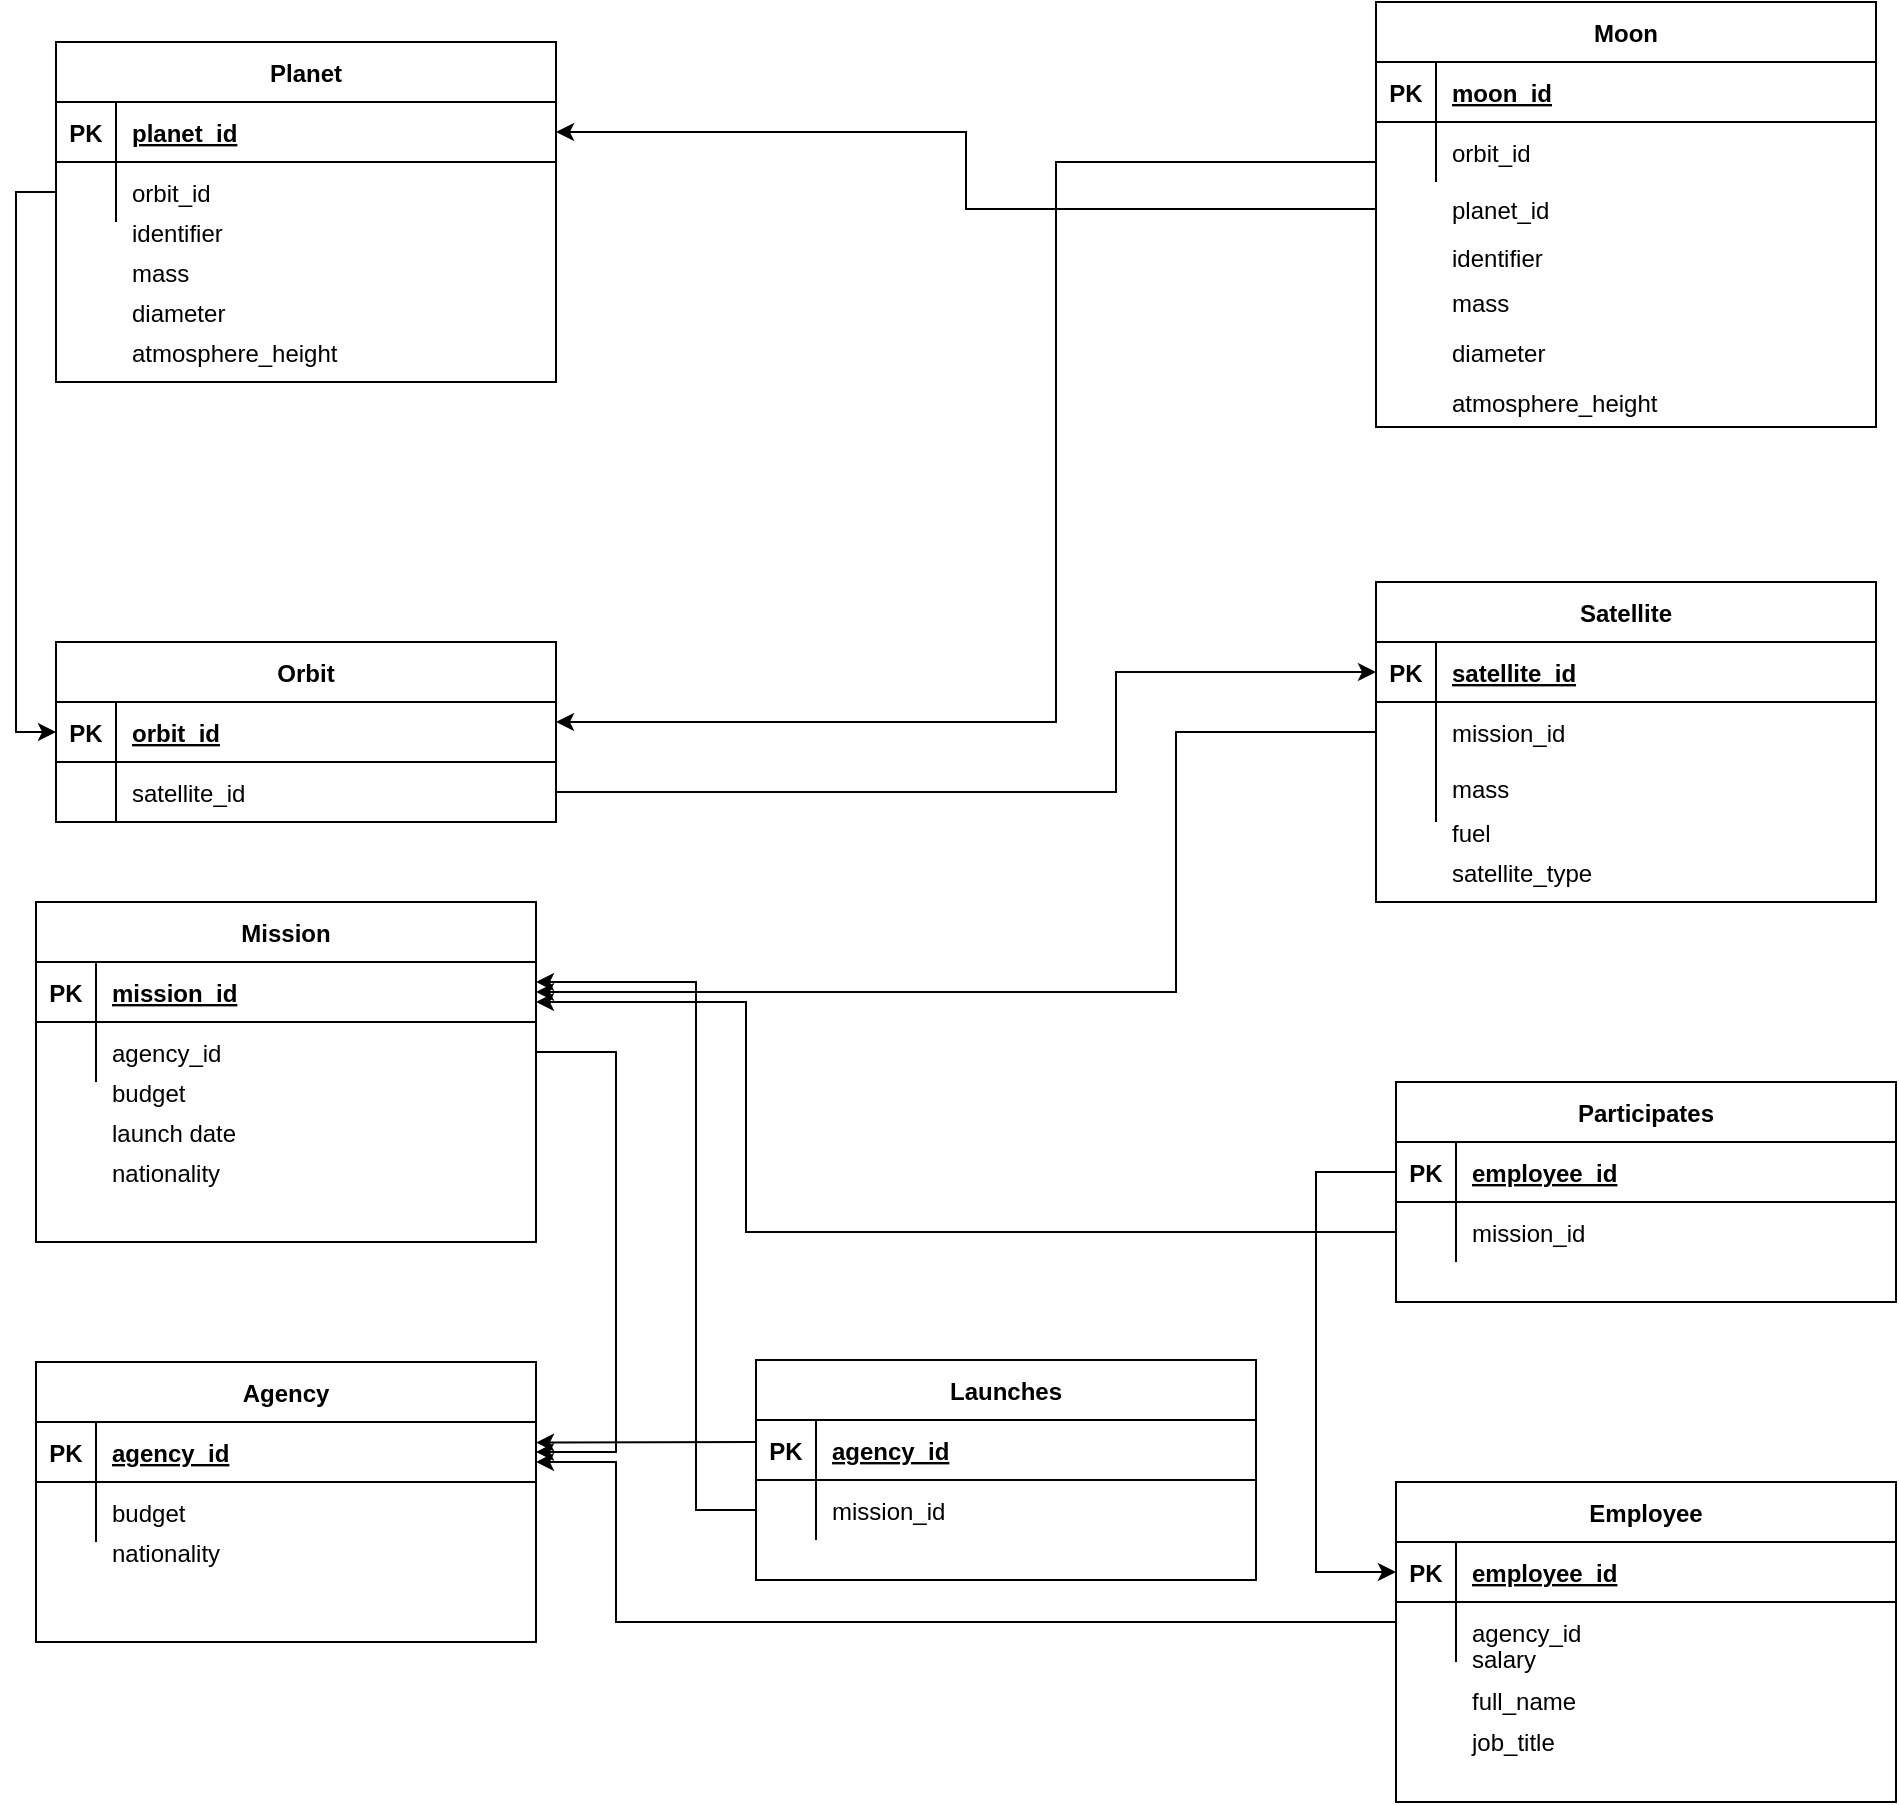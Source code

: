 <mxfile version="22.0.2" type="device">
  <diagram id="R2lEEEUBdFMjLlhIrx00" name="Page-1">
    <mxGraphModel dx="2182" dy="1274" grid="1" gridSize="10" guides="1" tooltips="1" connect="1" arrows="1" fold="1" page="1" pageScale="1" pageWidth="850" pageHeight="1100" math="0" shadow="0" extFonts="Permanent Marker^https://fonts.googleapis.com/css?family=Permanent+Marker">
      <root>
        <mxCell id="0" />
        <mxCell id="1" parent="0" />
        <mxCell id="m0_RMol66rqbVka9p6_b-2" value="Orbit" style="shape=table;startSize=30;container=1;collapsible=1;childLayout=tableLayout;fixedRows=1;rowLines=0;fontStyle=1;align=center;resizeLast=1;" parent="1" vertex="1">
          <mxGeometry x="120" y="370" width="250" height="90" as="geometry" />
        </mxCell>
        <mxCell id="m0_RMol66rqbVka9p6_b-3" value="" style="shape=partialRectangle;collapsible=0;dropTarget=0;pointerEvents=0;fillColor=none;points=[[0,0.5],[1,0.5]];portConstraint=eastwest;top=0;left=0;right=0;bottom=1;" parent="m0_RMol66rqbVka9p6_b-2" vertex="1">
          <mxGeometry y="30" width="250" height="30" as="geometry" />
        </mxCell>
        <mxCell id="m0_RMol66rqbVka9p6_b-4" value="PK" style="shape=partialRectangle;overflow=hidden;connectable=0;fillColor=none;top=0;left=0;bottom=0;right=0;fontStyle=1;" parent="m0_RMol66rqbVka9p6_b-3" vertex="1">
          <mxGeometry width="30" height="30" as="geometry">
            <mxRectangle width="30" height="30" as="alternateBounds" />
          </mxGeometry>
        </mxCell>
        <mxCell id="m0_RMol66rqbVka9p6_b-5" value="orbit_id" style="shape=partialRectangle;overflow=hidden;connectable=0;fillColor=none;top=0;left=0;bottom=0;right=0;align=left;spacingLeft=6;fontStyle=5;" parent="m0_RMol66rqbVka9p6_b-3" vertex="1">
          <mxGeometry x="30" width="220" height="30" as="geometry">
            <mxRectangle width="220" height="30" as="alternateBounds" />
          </mxGeometry>
        </mxCell>
        <mxCell id="m0_RMol66rqbVka9p6_b-6" value="" style="shape=partialRectangle;collapsible=0;dropTarget=0;pointerEvents=0;fillColor=none;points=[[0,0.5],[1,0.5]];portConstraint=eastwest;top=0;left=0;right=0;bottom=0;" parent="m0_RMol66rqbVka9p6_b-2" vertex="1">
          <mxGeometry y="60" width="250" height="30" as="geometry" />
        </mxCell>
        <mxCell id="m0_RMol66rqbVka9p6_b-7" value="" style="shape=partialRectangle;overflow=hidden;connectable=0;fillColor=none;top=0;left=0;bottom=0;right=0;" parent="m0_RMol66rqbVka9p6_b-6" vertex="1">
          <mxGeometry width="30" height="30" as="geometry">
            <mxRectangle width="30" height="30" as="alternateBounds" />
          </mxGeometry>
        </mxCell>
        <mxCell id="m0_RMol66rqbVka9p6_b-8" value="satellite_id" style="shape=partialRectangle;overflow=hidden;connectable=0;fillColor=none;top=0;left=0;bottom=0;right=0;align=left;spacingLeft=6;" parent="m0_RMol66rqbVka9p6_b-6" vertex="1">
          <mxGeometry x="30" width="220" height="30" as="geometry">
            <mxRectangle width="220" height="30" as="alternateBounds" />
          </mxGeometry>
        </mxCell>
        <mxCell id="m0_RMol66rqbVka9p6_b-40" value="" style="group" parent="1" vertex="1" connectable="0">
          <mxGeometry x="790" y="340" width="250" height="180" as="geometry" />
        </mxCell>
        <mxCell id="C-vyLk0tnHw3VtMMgP7b-13" value="Satellite" style="shape=table;startSize=30;container=1;collapsible=1;childLayout=tableLayout;fixedRows=1;rowLines=0;fontStyle=1;align=center;resizeLast=1;" parent="m0_RMol66rqbVka9p6_b-40" vertex="1">
          <mxGeometry x="-10" width="250" height="160" as="geometry">
            <mxRectangle x="450" y="280" width="80" height="30" as="alternateBounds" />
          </mxGeometry>
        </mxCell>
        <mxCell id="C-vyLk0tnHw3VtMMgP7b-14" value="" style="shape=partialRectangle;collapsible=0;dropTarget=0;pointerEvents=0;fillColor=none;points=[[0,0.5],[1,0.5]];portConstraint=eastwest;top=0;left=0;right=0;bottom=1;" parent="C-vyLk0tnHw3VtMMgP7b-13" vertex="1">
          <mxGeometry y="30" width="250" height="30" as="geometry" />
        </mxCell>
        <mxCell id="C-vyLk0tnHw3VtMMgP7b-15" value="PK" style="shape=partialRectangle;overflow=hidden;connectable=0;fillColor=none;top=0;left=0;bottom=0;right=0;fontStyle=1;" parent="C-vyLk0tnHw3VtMMgP7b-14" vertex="1">
          <mxGeometry width="30" height="30" as="geometry">
            <mxRectangle width="30" height="30" as="alternateBounds" />
          </mxGeometry>
        </mxCell>
        <mxCell id="C-vyLk0tnHw3VtMMgP7b-16" value="satellite_id" style="shape=partialRectangle;overflow=hidden;connectable=0;fillColor=none;top=0;left=0;bottom=0;right=0;align=left;spacingLeft=6;fontStyle=5;" parent="C-vyLk0tnHw3VtMMgP7b-14" vertex="1">
          <mxGeometry x="30" width="220" height="30" as="geometry">
            <mxRectangle width="220" height="30" as="alternateBounds" />
          </mxGeometry>
        </mxCell>
        <mxCell id="C-vyLk0tnHw3VtMMgP7b-17" value="" style="shape=partialRectangle;collapsible=0;dropTarget=0;pointerEvents=0;fillColor=none;points=[[0,0.5],[1,0.5]];portConstraint=eastwest;top=0;left=0;right=0;bottom=0;" parent="C-vyLk0tnHw3VtMMgP7b-13" vertex="1">
          <mxGeometry y="60" width="250" height="30" as="geometry" />
        </mxCell>
        <mxCell id="C-vyLk0tnHw3VtMMgP7b-18" value="" style="shape=partialRectangle;overflow=hidden;connectable=0;fillColor=none;top=0;left=0;bottom=0;right=0;" parent="C-vyLk0tnHw3VtMMgP7b-17" vertex="1">
          <mxGeometry width="30" height="30" as="geometry">
            <mxRectangle width="30" height="30" as="alternateBounds" />
          </mxGeometry>
        </mxCell>
        <mxCell id="C-vyLk0tnHw3VtMMgP7b-19" value="mission_id" style="shape=partialRectangle;overflow=hidden;connectable=0;fillColor=none;top=0;left=0;bottom=0;right=0;align=left;spacingLeft=6;" parent="C-vyLk0tnHw3VtMMgP7b-17" vertex="1">
          <mxGeometry x="30" width="220" height="30" as="geometry">
            <mxRectangle width="220" height="30" as="alternateBounds" />
          </mxGeometry>
        </mxCell>
        <mxCell id="C-vyLk0tnHw3VtMMgP7b-20" value="" style="shape=partialRectangle;collapsible=0;dropTarget=0;pointerEvents=0;fillColor=none;points=[[0,0.5],[1,0.5]];portConstraint=eastwest;top=0;left=0;right=0;bottom=0;" parent="C-vyLk0tnHw3VtMMgP7b-13" vertex="1">
          <mxGeometry y="90" width="250" height="30" as="geometry" />
        </mxCell>
        <mxCell id="C-vyLk0tnHw3VtMMgP7b-21" value="" style="shape=partialRectangle;overflow=hidden;connectable=0;fillColor=none;top=0;left=0;bottom=0;right=0;" parent="C-vyLk0tnHw3VtMMgP7b-20" vertex="1">
          <mxGeometry width="30" height="30" as="geometry">
            <mxRectangle width="30" height="30" as="alternateBounds" />
          </mxGeometry>
        </mxCell>
        <mxCell id="C-vyLk0tnHw3VtMMgP7b-22" value="mass" style="shape=partialRectangle;overflow=hidden;connectable=0;fillColor=none;top=0;left=0;bottom=0;right=0;align=left;spacingLeft=6;verticalAlign=top;" parent="C-vyLk0tnHw3VtMMgP7b-20" vertex="1">
          <mxGeometry x="30" width="220" height="30" as="geometry">
            <mxRectangle width="220" height="30" as="alternateBounds" />
          </mxGeometry>
        </mxCell>
        <mxCell id="m0_RMol66rqbVka9p6_b-34" value="" style="shape=partialRectangle;collapsible=0;dropTarget=0;pointerEvents=0;fillColor=none;points=[[0,0.5],[1,0.5]];portConstraint=eastwest;top=0;left=0;right=0;bottom=0;" parent="m0_RMol66rqbVka9p6_b-40" vertex="1">
          <mxGeometry x="-10" y="110" width="250" height="30" as="geometry" />
        </mxCell>
        <mxCell id="m0_RMol66rqbVka9p6_b-35" value="" style="shape=partialRectangle;overflow=hidden;connectable=0;fillColor=none;top=0;left=0;bottom=0;right=0;" parent="m0_RMol66rqbVka9p6_b-34" vertex="1">
          <mxGeometry width="30" height="30" as="geometry">
            <mxRectangle width="30" height="30" as="alternateBounds" />
          </mxGeometry>
        </mxCell>
        <mxCell id="m0_RMol66rqbVka9p6_b-36" value="fuel" style="shape=partialRectangle;overflow=hidden;connectable=0;fillColor=none;top=0;left=0;bottom=0;right=0;align=left;spacingLeft=6;" parent="m0_RMol66rqbVka9p6_b-34" vertex="1">
          <mxGeometry x="30" width="220" height="30" as="geometry">
            <mxRectangle width="220" height="30" as="alternateBounds" />
          </mxGeometry>
        </mxCell>
        <mxCell id="m0_RMol66rqbVka9p6_b-37" value="" style="shape=partialRectangle;collapsible=0;dropTarget=0;pointerEvents=0;fillColor=none;points=[[0,0.5],[1,0.5]];portConstraint=eastwest;top=0;left=0;right=0;bottom=0;" parent="m0_RMol66rqbVka9p6_b-40" vertex="1">
          <mxGeometry x="-10" y="130" width="250" height="30" as="geometry" />
        </mxCell>
        <mxCell id="m0_RMol66rqbVka9p6_b-38" value="" style="shape=partialRectangle;overflow=hidden;connectable=0;fillColor=none;top=0;left=0;bottom=0;right=0;" parent="m0_RMol66rqbVka9p6_b-37" vertex="1">
          <mxGeometry width="30" height="30" as="geometry">
            <mxRectangle width="30" height="30" as="alternateBounds" />
          </mxGeometry>
        </mxCell>
        <mxCell id="m0_RMol66rqbVka9p6_b-39" value="satellite_type" style="shape=partialRectangle;overflow=hidden;connectable=0;fillColor=none;top=0;left=0;bottom=0;right=0;align=left;spacingLeft=6;" parent="m0_RMol66rqbVka9p6_b-37" vertex="1">
          <mxGeometry x="30" width="220" height="30" as="geometry">
            <mxRectangle width="220" height="30" as="alternateBounds" />
          </mxGeometry>
        </mxCell>
        <mxCell id="m0_RMol66rqbVka9p6_b-57" value="Mission" style="shape=table;startSize=30;container=1;collapsible=1;childLayout=tableLayout;fixedRows=1;rowLines=0;fontStyle=1;align=center;resizeLast=1;" parent="1" vertex="1">
          <mxGeometry x="110" y="500" width="250" height="170" as="geometry" />
        </mxCell>
        <mxCell id="m0_RMol66rqbVka9p6_b-58" value="" style="shape=partialRectangle;collapsible=0;dropTarget=0;pointerEvents=0;fillColor=none;points=[[0,0.5],[1,0.5]];portConstraint=eastwest;top=0;left=0;right=0;bottom=1;" parent="m0_RMol66rqbVka9p6_b-57" vertex="1">
          <mxGeometry y="30" width="250" height="30" as="geometry" />
        </mxCell>
        <mxCell id="m0_RMol66rqbVka9p6_b-59" value="PK" style="shape=partialRectangle;overflow=hidden;connectable=0;fillColor=none;top=0;left=0;bottom=0;right=0;fontStyle=1;" parent="m0_RMol66rqbVka9p6_b-58" vertex="1">
          <mxGeometry width="30" height="30" as="geometry">
            <mxRectangle width="30" height="30" as="alternateBounds" />
          </mxGeometry>
        </mxCell>
        <mxCell id="m0_RMol66rqbVka9p6_b-60" value="mission_id" style="shape=partialRectangle;overflow=hidden;connectable=0;fillColor=none;top=0;left=0;bottom=0;right=0;align=left;spacingLeft=6;fontStyle=5;" parent="m0_RMol66rqbVka9p6_b-58" vertex="1">
          <mxGeometry x="30" width="220" height="30" as="geometry">
            <mxRectangle width="220" height="30" as="alternateBounds" />
          </mxGeometry>
        </mxCell>
        <mxCell id="m0_RMol66rqbVka9p6_b-61" value="" style="shape=partialRectangle;collapsible=0;dropTarget=0;pointerEvents=0;fillColor=none;points=[[0,0.5],[1,0.5]];portConstraint=eastwest;top=0;left=0;right=0;bottom=0;" parent="m0_RMol66rqbVka9p6_b-57" vertex="1">
          <mxGeometry y="60" width="250" height="30" as="geometry" />
        </mxCell>
        <mxCell id="m0_RMol66rqbVka9p6_b-62" value="" style="shape=partialRectangle;overflow=hidden;connectable=0;fillColor=none;top=0;left=0;bottom=0;right=0;" parent="m0_RMol66rqbVka9p6_b-61" vertex="1">
          <mxGeometry width="30" height="30" as="geometry">
            <mxRectangle width="30" height="30" as="alternateBounds" />
          </mxGeometry>
        </mxCell>
        <mxCell id="m0_RMol66rqbVka9p6_b-63" value="agency_id" style="shape=partialRectangle;overflow=hidden;connectable=0;fillColor=none;top=0;left=0;bottom=0;right=0;align=left;spacingLeft=6;" parent="m0_RMol66rqbVka9p6_b-61" vertex="1">
          <mxGeometry x="30" width="220" height="30" as="geometry">
            <mxRectangle width="220" height="30" as="alternateBounds" />
          </mxGeometry>
        </mxCell>
        <mxCell id="m0_RMol66rqbVka9p6_b-70" style="edgeStyle=orthogonalEdgeStyle;rounded=0;orthogonalLoop=1;jettySize=auto;html=1;" parent="1" source="C-vyLk0tnHw3VtMMgP7b-6" target="m0_RMol66rqbVka9p6_b-3" edge="1">
          <mxGeometry relative="1" as="geometry">
            <Array as="points">
              <mxPoint x="620" y="130" />
              <mxPoint x="620" y="410" />
            </Array>
          </mxGeometry>
        </mxCell>
        <mxCell id="m0_RMol66rqbVka9p6_b-80" value="" style="group" parent="1" vertex="1" connectable="0">
          <mxGeometry x="120" y="70" width="250" height="210" as="geometry" />
        </mxCell>
        <mxCell id="m0_RMol66rqbVka9p6_b-68" value="" style="group" parent="m0_RMol66rqbVka9p6_b-80" vertex="1" connectable="0">
          <mxGeometry width="250" height="210" as="geometry" />
        </mxCell>
        <mxCell id="C-vyLk0tnHw3VtMMgP7b-23" value="Planet" style="shape=table;startSize=30;container=1;collapsible=1;childLayout=tableLayout;fixedRows=1;rowLines=0;fontStyle=1;align=center;resizeLast=1;" parent="m0_RMol66rqbVka9p6_b-68" vertex="1">
          <mxGeometry width="250" height="170" as="geometry" />
        </mxCell>
        <mxCell id="C-vyLk0tnHw3VtMMgP7b-24" value="" style="shape=partialRectangle;collapsible=0;dropTarget=0;pointerEvents=0;fillColor=none;points=[[0,0.5],[1,0.5]];portConstraint=eastwest;top=0;left=0;right=0;bottom=1;" parent="C-vyLk0tnHw3VtMMgP7b-23" vertex="1">
          <mxGeometry y="30" width="250" height="30" as="geometry" />
        </mxCell>
        <mxCell id="C-vyLk0tnHw3VtMMgP7b-25" value="PK" style="shape=partialRectangle;overflow=hidden;connectable=0;fillColor=none;top=0;left=0;bottom=0;right=0;fontStyle=1;" parent="C-vyLk0tnHw3VtMMgP7b-24" vertex="1">
          <mxGeometry width="30" height="30" as="geometry">
            <mxRectangle width="30" height="30" as="alternateBounds" />
          </mxGeometry>
        </mxCell>
        <mxCell id="C-vyLk0tnHw3VtMMgP7b-26" value="planet_id" style="shape=partialRectangle;overflow=hidden;connectable=0;fillColor=none;top=0;left=0;bottom=0;right=0;align=left;spacingLeft=6;fontStyle=5;" parent="C-vyLk0tnHw3VtMMgP7b-24" vertex="1">
          <mxGeometry x="30" width="220" height="30" as="geometry">
            <mxRectangle width="220" height="30" as="alternateBounds" />
          </mxGeometry>
        </mxCell>
        <mxCell id="C-vyLk0tnHw3VtMMgP7b-27" value="" style="shape=partialRectangle;collapsible=0;dropTarget=0;pointerEvents=0;fillColor=none;points=[[0,0.5],[1,0.5]];portConstraint=eastwest;top=0;left=0;right=0;bottom=0;" parent="C-vyLk0tnHw3VtMMgP7b-23" vertex="1">
          <mxGeometry y="60" width="250" height="30" as="geometry" />
        </mxCell>
        <mxCell id="C-vyLk0tnHw3VtMMgP7b-28" value="" style="shape=partialRectangle;overflow=hidden;connectable=0;fillColor=none;top=0;left=0;bottom=0;right=0;" parent="C-vyLk0tnHw3VtMMgP7b-27" vertex="1">
          <mxGeometry width="30" height="30" as="geometry">
            <mxRectangle width="30" height="30" as="alternateBounds" />
          </mxGeometry>
        </mxCell>
        <mxCell id="C-vyLk0tnHw3VtMMgP7b-29" value="orbit_id" style="shape=partialRectangle;overflow=hidden;connectable=0;fillColor=none;top=0;left=0;bottom=0;right=0;align=left;spacingLeft=6;" parent="C-vyLk0tnHw3VtMMgP7b-27" vertex="1">
          <mxGeometry x="30" width="220" height="30" as="geometry">
            <mxRectangle width="220" height="30" as="alternateBounds" />
          </mxGeometry>
        </mxCell>
        <mxCell id="m0_RMol66rqbVka9p6_b-64" value="" style="shape=partialRectangle;collapsible=0;dropTarget=0;pointerEvents=0;fillColor=none;points=[[0,0.5],[1,0.5]];portConstraint=eastwest;top=0;left=0;right=0;bottom=0;" parent="m0_RMol66rqbVka9p6_b-68" vertex="1">
          <mxGeometry y="80" width="250" height="30" as="geometry" />
        </mxCell>
        <mxCell id="m0_RMol66rqbVka9p6_b-65" value="" style="shape=partialRectangle;overflow=hidden;connectable=0;fillColor=none;top=0;left=0;bottom=0;right=0;" parent="m0_RMol66rqbVka9p6_b-64" vertex="1">
          <mxGeometry width="30" height="30" as="geometry">
            <mxRectangle width="30" height="30" as="alternateBounds" />
          </mxGeometry>
        </mxCell>
        <mxCell id="m0_RMol66rqbVka9p6_b-66" value="identifier" style="shape=partialRectangle;overflow=hidden;connectable=0;fillColor=none;top=0;left=0;bottom=0;right=0;align=left;spacingLeft=6;" parent="m0_RMol66rqbVka9p6_b-64" vertex="1">
          <mxGeometry x="30" width="220" height="30" as="geometry">
            <mxRectangle width="220" height="30" as="alternateBounds" />
          </mxGeometry>
        </mxCell>
        <mxCell id="m0_RMol66rqbVka9p6_b-71" value="" style="shape=partialRectangle;collapsible=0;dropTarget=0;pointerEvents=0;fillColor=none;points=[[0,0.5],[1,0.5]];portConstraint=eastwest;top=0;left=0;right=0;bottom=0;" parent="m0_RMol66rqbVka9p6_b-68" vertex="1">
          <mxGeometry y="100" width="250" height="30" as="geometry" />
        </mxCell>
        <mxCell id="m0_RMol66rqbVka9p6_b-72" value="" style="shape=partialRectangle;overflow=hidden;connectable=0;fillColor=none;top=0;left=0;bottom=0;right=0;" parent="m0_RMol66rqbVka9p6_b-71" vertex="1">
          <mxGeometry width="30" height="30" as="geometry">
            <mxRectangle width="30" height="30" as="alternateBounds" />
          </mxGeometry>
        </mxCell>
        <mxCell id="m0_RMol66rqbVka9p6_b-73" value="mass" style="shape=partialRectangle;overflow=hidden;connectable=0;fillColor=none;top=0;left=0;bottom=0;right=0;align=left;spacingLeft=6;" parent="m0_RMol66rqbVka9p6_b-71" vertex="1">
          <mxGeometry x="30" width="220" height="30" as="geometry">
            <mxRectangle width="220" height="30" as="alternateBounds" />
          </mxGeometry>
        </mxCell>
        <mxCell id="m0_RMol66rqbVka9p6_b-74" value="" style="shape=partialRectangle;collapsible=0;dropTarget=0;pointerEvents=0;fillColor=none;points=[[0,0.5],[1,0.5]];portConstraint=eastwest;top=0;left=0;right=0;bottom=0;" parent="m0_RMol66rqbVka9p6_b-68" vertex="1">
          <mxGeometry y="120" width="250" height="30" as="geometry" />
        </mxCell>
        <mxCell id="m0_RMol66rqbVka9p6_b-75" value="" style="shape=partialRectangle;overflow=hidden;connectable=0;fillColor=none;top=0;left=0;bottom=0;right=0;" parent="m0_RMol66rqbVka9p6_b-74" vertex="1">
          <mxGeometry width="30" height="30" as="geometry">
            <mxRectangle width="30" height="30" as="alternateBounds" />
          </mxGeometry>
        </mxCell>
        <mxCell id="m0_RMol66rqbVka9p6_b-76" value="diameter" style="shape=partialRectangle;overflow=hidden;connectable=0;fillColor=none;top=0;left=0;bottom=0;right=0;align=left;spacingLeft=6;" parent="m0_RMol66rqbVka9p6_b-74" vertex="1">
          <mxGeometry x="30" width="220" height="30" as="geometry">
            <mxRectangle width="220" height="30" as="alternateBounds" />
          </mxGeometry>
        </mxCell>
        <mxCell id="m0_RMol66rqbVka9p6_b-77" value="" style="shape=partialRectangle;collapsible=0;dropTarget=0;pointerEvents=0;fillColor=none;points=[[0,0.5],[1,0.5]];portConstraint=eastwest;top=0;left=0;right=0;bottom=0;" parent="m0_RMol66rqbVka9p6_b-68" vertex="1">
          <mxGeometry y="140" width="250" height="30" as="geometry" />
        </mxCell>
        <mxCell id="m0_RMol66rqbVka9p6_b-78" value="" style="shape=partialRectangle;overflow=hidden;connectable=0;fillColor=none;top=0;left=0;bottom=0;right=0;" parent="m0_RMol66rqbVka9p6_b-77" vertex="1">
          <mxGeometry width="30" height="30" as="geometry">
            <mxRectangle width="30" height="30" as="alternateBounds" />
          </mxGeometry>
        </mxCell>
        <mxCell id="m0_RMol66rqbVka9p6_b-79" value="atmosphere_height" style="shape=partialRectangle;overflow=hidden;connectable=0;fillColor=none;top=0;left=0;bottom=0;right=0;align=left;spacingLeft=6;" parent="m0_RMol66rqbVka9p6_b-77" vertex="1">
          <mxGeometry x="30" width="220" height="30" as="geometry">
            <mxRectangle width="220" height="30" as="alternateBounds" />
          </mxGeometry>
        </mxCell>
        <mxCell id="m0_RMol66rqbVka9p6_b-90" style="edgeStyle=orthogonalEdgeStyle;rounded=0;orthogonalLoop=1;jettySize=auto;html=1;" parent="1" source="m0_RMol66rqbVka9p6_b-61" target="m0_RMol66rqbVka9p6_b-49" edge="1">
          <mxGeometry relative="1" as="geometry">
            <Array as="points">
              <mxPoint x="400" y="575" />
              <mxPoint x="400" y="775" />
            </Array>
          </mxGeometry>
        </mxCell>
        <mxCell id="m0_RMol66rqbVka9p6_b-103" value="" style="shape=partialRectangle;collapsible=0;dropTarget=0;pointerEvents=0;fillColor=none;points=[[0,0.5],[1,0.5]];portConstraint=eastwest;top=0;left=0;right=0;bottom=0;" parent="1" vertex="1">
          <mxGeometry x="110" y="580" width="250" height="30" as="geometry" />
        </mxCell>
        <mxCell id="m0_RMol66rqbVka9p6_b-104" value="" style="shape=partialRectangle;overflow=hidden;connectable=0;fillColor=none;top=0;left=0;bottom=0;right=0;" parent="m0_RMol66rqbVka9p6_b-103" vertex="1">
          <mxGeometry width="30" height="30" as="geometry">
            <mxRectangle width="30" height="30" as="alternateBounds" />
          </mxGeometry>
        </mxCell>
        <mxCell id="m0_RMol66rqbVka9p6_b-105" value="budget" style="shape=partialRectangle;overflow=hidden;connectable=0;fillColor=none;top=0;left=0;bottom=0;right=0;align=left;spacingLeft=6;" parent="m0_RMol66rqbVka9p6_b-103" vertex="1">
          <mxGeometry x="30" width="220" height="30" as="geometry">
            <mxRectangle width="220" height="30" as="alternateBounds" />
          </mxGeometry>
        </mxCell>
        <mxCell id="m0_RMol66rqbVka9p6_b-106" value="" style="shape=partialRectangle;collapsible=0;dropTarget=0;pointerEvents=0;fillColor=none;points=[[0,0.5],[1,0.5]];portConstraint=eastwest;top=0;left=0;right=0;bottom=0;" parent="1" vertex="1">
          <mxGeometry x="110" y="600" width="250" height="30" as="geometry" />
        </mxCell>
        <mxCell id="m0_RMol66rqbVka9p6_b-107" value="" style="shape=partialRectangle;overflow=hidden;connectable=0;fillColor=none;top=0;left=0;bottom=0;right=0;" parent="m0_RMol66rqbVka9p6_b-106" vertex="1">
          <mxGeometry width="30" height="30" as="geometry">
            <mxRectangle width="30" height="30" as="alternateBounds" />
          </mxGeometry>
        </mxCell>
        <mxCell id="m0_RMol66rqbVka9p6_b-108" value="launch date" style="shape=partialRectangle;overflow=hidden;connectable=0;fillColor=none;top=0;left=0;bottom=0;right=0;align=left;spacingLeft=6;" parent="m0_RMol66rqbVka9p6_b-106" vertex="1">
          <mxGeometry x="30" width="220" height="30" as="geometry">
            <mxRectangle width="220" height="30" as="alternateBounds" />
          </mxGeometry>
        </mxCell>
        <mxCell id="m0_RMol66rqbVka9p6_b-109" value="" style="group" parent="1" vertex="1" connectable="0">
          <mxGeometry x="110" y="730" width="250" height="140" as="geometry" />
        </mxCell>
        <mxCell id="m0_RMol66rqbVka9p6_b-48" value="Agency" style="shape=table;startSize=30;container=1;collapsible=1;childLayout=tableLayout;fixedRows=1;rowLines=0;fontStyle=1;align=center;resizeLast=1;" parent="m0_RMol66rqbVka9p6_b-109" vertex="1">
          <mxGeometry width="250" height="140" as="geometry" />
        </mxCell>
        <mxCell id="m0_RMol66rqbVka9p6_b-49" value="" style="shape=partialRectangle;collapsible=0;dropTarget=0;pointerEvents=0;fillColor=none;points=[[0,0.5],[1,0.5]];portConstraint=eastwest;top=0;left=0;right=0;bottom=1;" parent="m0_RMol66rqbVka9p6_b-48" vertex="1">
          <mxGeometry y="30" width="250" height="30" as="geometry" />
        </mxCell>
        <mxCell id="m0_RMol66rqbVka9p6_b-50" value="PK" style="shape=partialRectangle;overflow=hidden;connectable=0;fillColor=none;top=0;left=0;bottom=0;right=0;fontStyle=1;" parent="m0_RMol66rqbVka9p6_b-49" vertex="1">
          <mxGeometry width="30" height="30" as="geometry">
            <mxRectangle width="30" height="30" as="alternateBounds" />
          </mxGeometry>
        </mxCell>
        <mxCell id="m0_RMol66rqbVka9p6_b-51" value="agency_id" style="shape=partialRectangle;overflow=hidden;connectable=0;fillColor=none;top=0;left=0;bottom=0;right=0;align=left;spacingLeft=6;fontStyle=5;" parent="m0_RMol66rqbVka9p6_b-49" vertex="1">
          <mxGeometry x="30" width="220" height="30" as="geometry">
            <mxRectangle width="220" height="30" as="alternateBounds" />
          </mxGeometry>
        </mxCell>
        <mxCell id="m0_RMol66rqbVka9p6_b-52" value="" style="shape=partialRectangle;collapsible=0;dropTarget=0;pointerEvents=0;fillColor=none;points=[[0,0.5],[1,0.5]];portConstraint=eastwest;top=0;left=0;right=0;bottom=0;" parent="m0_RMol66rqbVka9p6_b-48" vertex="1">
          <mxGeometry y="60" width="250" height="30" as="geometry" />
        </mxCell>
        <mxCell id="m0_RMol66rqbVka9p6_b-53" value="" style="shape=partialRectangle;overflow=hidden;connectable=0;fillColor=none;top=0;left=0;bottom=0;right=0;" parent="m0_RMol66rqbVka9p6_b-52" vertex="1">
          <mxGeometry width="30" height="30" as="geometry">
            <mxRectangle width="30" height="30" as="alternateBounds" />
          </mxGeometry>
        </mxCell>
        <mxCell id="m0_RMol66rqbVka9p6_b-54" value="budget" style="shape=partialRectangle;overflow=hidden;connectable=0;fillColor=none;top=0;left=0;bottom=0;right=0;align=left;spacingLeft=6;" parent="m0_RMol66rqbVka9p6_b-52" vertex="1">
          <mxGeometry x="30" width="220" height="30" as="geometry">
            <mxRectangle width="220" height="30" as="alternateBounds" />
          </mxGeometry>
        </mxCell>
        <mxCell id="m0_RMol66rqbVka9p6_b-97" value="" style="shape=partialRectangle;collapsible=0;dropTarget=0;pointerEvents=0;fillColor=none;points=[[0,0.5],[1,0.5]];portConstraint=eastwest;top=0;left=0;right=0;bottom=0;" parent="m0_RMol66rqbVka9p6_b-109" vertex="1">
          <mxGeometry y="80" width="250" height="30" as="geometry" />
        </mxCell>
        <mxCell id="m0_RMol66rqbVka9p6_b-98" value="" style="shape=partialRectangle;overflow=hidden;connectable=0;fillColor=none;top=0;left=0;bottom=0;right=0;" parent="m0_RMol66rqbVka9p6_b-97" vertex="1">
          <mxGeometry width="30" height="30" as="geometry">
            <mxRectangle width="30" height="30" as="alternateBounds" />
          </mxGeometry>
        </mxCell>
        <mxCell id="m0_RMol66rqbVka9p6_b-99" value="nationality" style="shape=partialRectangle;overflow=hidden;connectable=0;fillColor=none;top=0;left=0;bottom=0;right=0;align=left;spacingLeft=6;" parent="m0_RMol66rqbVka9p6_b-97" vertex="1">
          <mxGeometry x="30" width="220" height="30" as="geometry">
            <mxRectangle width="220" height="30" as="alternateBounds" />
          </mxGeometry>
        </mxCell>
        <mxCell id="m0_RMol66rqbVka9p6_b-142" value="" style="shape=partialRectangle;collapsible=0;dropTarget=0;pointerEvents=0;fillColor=none;points=[[0,0.5],[1,0.5]];portConstraint=eastwest;top=0;left=0;right=0;bottom=0;" parent="m0_RMol66rqbVka9p6_b-109" vertex="1">
          <mxGeometry y="100" width="250" height="30" as="geometry" />
        </mxCell>
        <mxCell id="m0_RMol66rqbVka9p6_b-143" value="" style="shape=partialRectangle;overflow=hidden;connectable=0;fillColor=none;top=0;left=0;bottom=0;right=0;" parent="m0_RMol66rqbVka9p6_b-142" vertex="1">
          <mxGeometry width="30" height="30" as="geometry">
            <mxRectangle width="30" height="30" as="alternateBounds" />
          </mxGeometry>
        </mxCell>
        <mxCell id="m0_RMol66rqbVka9p6_b-144" value="" style="shape=partialRectangle;overflow=hidden;connectable=0;fillColor=none;top=0;left=0;bottom=0;right=0;align=left;spacingLeft=6;" parent="m0_RMol66rqbVka9p6_b-142" vertex="1">
          <mxGeometry x="30" width="220" height="30" as="geometry">
            <mxRectangle width="220" height="30" as="alternateBounds" />
          </mxGeometry>
        </mxCell>
        <mxCell id="m0_RMol66rqbVka9p6_b-110" value="" style="group" parent="1" vertex="1" connectable="0">
          <mxGeometry x="790" y="780" width="250" height="160" as="geometry" />
        </mxCell>
        <mxCell id="m0_RMol66rqbVka9p6_b-41" value="Employee" style="shape=table;startSize=30;container=1;collapsible=1;childLayout=tableLayout;fixedRows=1;rowLines=0;fontStyle=1;align=center;resizeLast=1;" parent="m0_RMol66rqbVka9p6_b-110" vertex="1">
          <mxGeometry y="10" width="250" height="160" as="geometry" />
        </mxCell>
        <mxCell id="m0_RMol66rqbVka9p6_b-42" value="" style="shape=partialRectangle;collapsible=0;dropTarget=0;pointerEvents=0;fillColor=none;points=[[0,0.5],[1,0.5]];portConstraint=eastwest;top=0;left=0;right=0;bottom=1;" parent="m0_RMol66rqbVka9p6_b-41" vertex="1">
          <mxGeometry y="30" width="250" height="30" as="geometry" />
        </mxCell>
        <mxCell id="m0_RMol66rqbVka9p6_b-43" value="PK" style="shape=partialRectangle;overflow=hidden;connectable=0;fillColor=none;top=0;left=0;bottom=0;right=0;fontStyle=1;" parent="m0_RMol66rqbVka9p6_b-42" vertex="1">
          <mxGeometry width="30" height="30" as="geometry">
            <mxRectangle width="30" height="30" as="alternateBounds" />
          </mxGeometry>
        </mxCell>
        <mxCell id="m0_RMol66rqbVka9p6_b-44" value="employee_id" style="shape=partialRectangle;overflow=hidden;connectable=0;fillColor=none;top=0;left=0;bottom=0;right=0;align=left;spacingLeft=6;fontStyle=5;" parent="m0_RMol66rqbVka9p6_b-42" vertex="1">
          <mxGeometry x="30" width="220" height="30" as="geometry">
            <mxRectangle width="220" height="30" as="alternateBounds" />
          </mxGeometry>
        </mxCell>
        <mxCell id="m0_RMol66rqbVka9p6_b-45" value="" style="shape=partialRectangle;collapsible=0;dropTarget=0;pointerEvents=0;fillColor=none;points=[[0,0.5],[1,0.5]];portConstraint=eastwest;top=0;left=0;right=0;bottom=0;" parent="m0_RMol66rqbVka9p6_b-41" vertex="1">
          <mxGeometry y="60" width="250" height="30" as="geometry" />
        </mxCell>
        <mxCell id="m0_RMol66rqbVka9p6_b-46" value="" style="shape=partialRectangle;overflow=hidden;connectable=0;fillColor=none;top=0;left=0;bottom=0;right=0;" parent="m0_RMol66rqbVka9p6_b-45" vertex="1">
          <mxGeometry width="30" height="30" as="geometry">
            <mxRectangle width="30" height="30" as="alternateBounds" />
          </mxGeometry>
        </mxCell>
        <mxCell id="m0_RMol66rqbVka9p6_b-47" value="agency_id" style="shape=partialRectangle;overflow=hidden;connectable=0;fillColor=none;top=0;left=0;bottom=0;right=0;align=left;spacingLeft=6;" parent="m0_RMol66rqbVka9p6_b-45" vertex="1">
          <mxGeometry x="30" width="220" height="30" as="geometry">
            <mxRectangle width="220" height="30" as="alternateBounds" />
          </mxGeometry>
        </mxCell>
        <mxCell id="m0_RMol66rqbVka9p6_b-91" value="" style="shape=partialRectangle;collapsible=0;dropTarget=0;pointerEvents=0;fillColor=none;points=[[0,0.5],[1,0.5]];portConstraint=eastwest;top=0;left=0;right=0;bottom=0;" parent="m0_RMol66rqbVka9p6_b-110" vertex="1">
          <mxGeometry y="100.998" width="250" height="35.556" as="geometry" />
        </mxCell>
        <mxCell id="m0_RMol66rqbVka9p6_b-92" value="" style="shape=partialRectangle;overflow=hidden;connectable=0;fillColor=none;top=0;left=0;bottom=0;right=0;" parent="m0_RMol66rqbVka9p6_b-91" vertex="1">
          <mxGeometry width="30" height="35.556" as="geometry">
            <mxRectangle width="30" height="30" as="alternateBounds" />
          </mxGeometry>
        </mxCell>
        <mxCell id="m0_RMol66rqbVka9p6_b-93" value="full_name" style="shape=partialRectangle;overflow=hidden;connectable=0;fillColor=none;top=0;left=0;bottom=0;right=0;align=left;spacingLeft=6;" parent="m0_RMol66rqbVka9p6_b-91" vertex="1">
          <mxGeometry x="30" width="220" height="35.556" as="geometry">
            <mxRectangle width="220" height="30" as="alternateBounds" />
          </mxGeometry>
        </mxCell>
        <mxCell id="m0_RMol66rqbVka9p6_b-94" value="" style="shape=partialRectangle;collapsible=0;dropTarget=0;pointerEvents=0;fillColor=none;points=[[0,0.5],[1,0.5]];portConstraint=eastwest;top=0;left=0;right=0;bottom=0;" parent="m0_RMol66rqbVka9p6_b-110" vertex="1">
          <mxGeometry y="121.481" width="250" height="35.556" as="geometry" />
        </mxCell>
        <mxCell id="m0_RMol66rqbVka9p6_b-95" value="" style="shape=partialRectangle;overflow=hidden;connectable=0;fillColor=none;top=0;left=0;bottom=0;right=0;" parent="m0_RMol66rqbVka9p6_b-94" vertex="1">
          <mxGeometry width="30" height="35.556" as="geometry">
            <mxRectangle width="30" height="30" as="alternateBounds" />
          </mxGeometry>
        </mxCell>
        <mxCell id="m0_RMol66rqbVka9p6_b-96" value="job_title" style="shape=partialRectangle;overflow=hidden;connectable=0;fillColor=none;top=0;left=0;bottom=0;right=0;align=left;spacingLeft=6;" parent="m0_RMol66rqbVka9p6_b-94" vertex="1">
          <mxGeometry x="30" width="220" height="35.556" as="geometry">
            <mxRectangle width="220" height="30" as="alternateBounds" />
          </mxGeometry>
        </mxCell>
        <mxCell id="m0_RMol66rqbVka9p6_b-175" value="" style="shape=partialRectangle;collapsible=0;dropTarget=0;pointerEvents=0;fillColor=none;points=[[0,0.5],[1,0.5]];portConstraint=eastwest;top=0;left=0;right=0;bottom=0;" parent="m0_RMol66rqbVka9p6_b-110" vertex="1">
          <mxGeometry y="79.998" width="250" height="35.556" as="geometry" />
        </mxCell>
        <mxCell id="m0_RMol66rqbVka9p6_b-176" value="" style="shape=partialRectangle;overflow=hidden;connectable=0;fillColor=none;top=0;left=0;bottom=0;right=0;" parent="m0_RMol66rqbVka9p6_b-175" vertex="1">
          <mxGeometry width="30" height="35.556" as="geometry">
            <mxRectangle width="30" height="30" as="alternateBounds" />
          </mxGeometry>
        </mxCell>
        <mxCell id="m0_RMol66rqbVka9p6_b-177" value="salary" style="shape=partialRectangle;overflow=hidden;connectable=0;fillColor=none;top=0;left=0;bottom=0;right=0;align=left;spacingLeft=6;" parent="m0_RMol66rqbVka9p6_b-175" vertex="1">
          <mxGeometry x="30" width="220" height="35.556" as="geometry">
            <mxRectangle width="220" height="30" as="alternateBounds" />
          </mxGeometry>
        </mxCell>
        <mxCell id="m0_RMol66rqbVka9p6_b-111" value="" style="shape=partialRectangle;collapsible=0;dropTarget=0;pointerEvents=0;fillColor=none;points=[[0,0.5],[1,0.5]];portConstraint=eastwest;top=0;left=0;right=0;bottom=0;" parent="1" vertex="1">
          <mxGeometry x="110" y="620" width="250" height="30" as="geometry" />
        </mxCell>
        <mxCell id="m0_RMol66rqbVka9p6_b-112" value="" style="shape=partialRectangle;overflow=hidden;connectable=0;fillColor=none;top=0;left=0;bottom=0;right=0;" parent="m0_RMol66rqbVka9p6_b-111" vertex="1">
          <mxGeometry width="30" height="30" as="geometry">
            <mxRectangle width="30" height="30" as="alternateBounds" />
          </mxGeometry>
        </mxCell>
        <mxCell id="m0_RMol66rqbVka9p6_b-113" value="nationality" style="shape=partialRectangle;overflow=hidden;connectable=0;fillColor=none;top=0;left=0;bottom=0;right=0;align=left;spacingLeft=6;" parent="m0_RMol66rqbVka9p6_b-111" vertex="1">
          <mxGeometry x="30" width="220" height="30" as="geometry">
            <mxRectangle width="220" height="30" as="alternateBounds" />
          </mxGeometry>
        </mxCell>
        <mxCell id="m0_RMol66rqbVka9p6_b-114" value="" style="shape=partialRectangle;collapsible=0;dropTarget=0;pointerEvents=0;fillColor=none;points=[[0,0.5],[1,0.5]];portConstraint=eastwest;top=0;left=0;right=0;bottom=0;" parent="1" vertex="1">
          <mxGeometry x="110" y="640" width="250" height="30" as="geometry" />
        </mxCell>
        <mxCell id="m0_RMol66rqbVka9p6_b-115" value="" style="shape=partialRectangle;overflow=hidden;connectable=0;fillColor=none;top=0;left=0;bottom=0;right=0;" parent="m0_RMol66rqbVka9p6_b-114" vertex="1">
          <mxGeometry width="30" height="30" as="geometry">
            <mxRectangle width="30" height="30" as="alternateBounds" />
          </mxGeometry>
        </mxCell>
        <mxCell id="m0_RMol66rqbVka9p6_b-116" value="" style="shape=partialRectangle;overflow=hidden;connectable=0;fillColor=none;top=0;left=0;bottom=0;right=0;align=left;spacingLeft=6;" parent="m0_RMol66rqbVka9p6_b-114" vertex="1">
          <mxGeometry x="30" width="220" height="30" as="geometry">
            <mxRectangle width="220" height="30" as="alternateBounds" />
          </mxGeometry>
        </mxCell>
        <mxCell id="m0_RMol66rqbVka9p6_b-135" value="" style="group" parent="1" vertex="1" connectable="0">
          <mxGeometry x="780" y="50" width="250" height="250" as="geometry" />
        </mxCell>
        <mxCell id="m0_RMol66rqbVka9p6_b-130" value="" style="shape=partialRectangle;collapsible=0;dropTarget=0;pointerEvents=0;fillColor=none;points=[[0,0.5],[1,0.5]];portConstraint=eastwest;top=0;left=0;right=0;bottom=0;" parent="m0_RMol66rqbVka9p6_b-135" vertex="1">
          <mxGeometry y="87.121" width="250" height="32.67" as="geometry" />
        </mxCell>
        <mxCell id="m0_RMol66rqbVka9p6_b-131" value="" style="shape=partialRectangle;overflow=hidden;connectable=0;fillColor=none;top=0;left=0;bottom=0;right=0;" parent="m0_RMol66rqbVka9p6_b-130" vertex="1">
          <mxGeometry width="30" height="32.67" as="geometry">
            <mxRectangle width="30" height="30" as="alternateBounds" />
          </mxGeometry>
        </mxCell>
        <mxCell id="m0_RMol66rqbVka9p6_b-132" value="planet_id" style="shape=partialRectangle;overflow=hidden;connectable=0;fillColor=none;top=0;left=0;bottom=0;right=0;align=left;spacingLeft=6;" parent="m0_RMol66rqbVka9p6_b-130" vertex="1">
          <mxGeometry x="30" width="220" height="32.67" as="geometry">
            <mxRectangle width="220" height="30" as="alternateBounds" />
          </mxGeometry>
        </mxCell>
        <mxCell id="m0_RMol66rqbVka9p6_b-134" value="" style="group" parent="m0_RMol66rqbVka9p6_b-135" vertex="1" connectable="0">
          <mxGeometry width="250" height="250.0" as="geometry" />
        </mxCell>
        <mxCell id="C-vyLk0tnHw3VtMMgP7b-2" value="Moon" style="shape=table;startSize=30;container=1;collapsible=1;childLayout=tableLayout;fixedRows=1;rowLines=0;fontStyle=1;align=center;resizeLast=1;" parent="m0_RMol66rqbVka9p6_b-134" vertex="1">
          <mxGeometry width="250" height="212.5" as="geometry" />
        </mxCell>
        <mxCell id="C-vyLk0tnHw3VtMMgP7b-3" value="" style="shape=partialRectangle;collapsible=0;dropTarget=0;pointerEvents=0;fillColor=none;points=[[0,0.5],[1,0.5]];portConstraint=eastwest;top=0;left=0;right=0;bottom=1;" parent="C-vyLk0tnHw3VtMMgP7b-2" vertex="1">
          <mxGeometry y="30" width="250" height="30" as="geometry" />
        </mxCell>
        <mxCell id="C-vyLk0tnHw3VtMMgP7b-4" value="PK" style="shape=partialRectangle;overflow=hidden;connectable=0;fillColor=none;top=0;left=0;bottom=0;right=0;fontStyle=1;" parent="C-vyLk0tnHw3VtMMgP7b-3" vertex="1">
          <mxGeometry width="30" height="30" as="geometry">
            <mxRectangle width="30" height="30" as="alternateBounds" />
          </mxGeometry>
        </mxCell>
        <mxCell id="C-vyLk0tnHw3VtMMgP7b-5" value="moon_id" style="shape=partialRectangle;overflow=hidden;connectable=0;fillColor=none;top=0;left=0;bottom=0;right=0;align=left;spacingLeft=6;fontStyle=5;" parent="C-vyLk0tnHw3VtMMgP7b-3" vertex="1">
          <mxGeometry x="30" width="220" height="30" as="geometry">
            <mxRectangle width="220" height="30" as="alternateBounds" />
          </mxGeometry>
        </mxCell>
        <mxCell id="C-vyLk0tnHw3VtMMgP7b-6" value="" style="shape=partialRectangle;collapsible=0;dropTarget=0;pointerEvents=0;fillColor=none;points=[[0,0.5],[1,0.5]];portConstraint=eastwest;top=0;left=0;right=0;bottom=0;" parent="C-vyLk0tnHw3VtMMgP7b-2" vertex="1">
          <mxGeometry y="60" width="250" height="30" as="geometry" />
        </mxCell>
        <mxCell id="C-vyLk0tnHw3VtMMgP7b-7" value="" style="shape=partialRectangle;overflow=hidden;connectable=0;fillColor=none;top=0;left=0;bottom=0;right=0;" parent="C-vyLk0tnHw3VtMMgP7b-6" vertex="1">
          <mxGeometry width="30" height="30" as="geometry">
            <mxRectangle width="30" height="30" as="alternateBounds" />
          </mxGeometry>
        </mxCell>
        <mxCell id="C-vyLk0tnHw3VtMMgP7b-8" value="orbit_id" style="shape=partialRectangle;overflow=hidden;connectable=0;fillColor=none;top=0;left=0;bottom=0;right=0;align=left;spacingLeft=6;" parent="C-vyLk0tnHw3VtMMgP7b-6" vertex="1">
          <mxGeometry x="30" width="220" height="30" as="geometry">
            <mxRectangle width="220" height="30" as="alternateBounds" />
          </mxGeometry>
        </mxCell>
        <mxCell id="m0_RMol66rqbVka9p6_b-81" value="" style="shape=partialRectangle;collapsible=0;dropTarget=0;pointerEvents=0;fillColor=none;points=[[0,0.5],[1,0.5]];portConstraint=eastwest;top=0;left=0;right=0;bottom=0;" parent="m0_RMol66rqbVka9p6_b-134" vertex="1">
          <mxGeometry y="156.25" width="250" height="37.5" as="geometry" />
        </mxCell>
        <mxCell id="m0_RMol66rqbVka9p6_b-82" value="" style="shape=partialRectangle;overflow=hidden;connectable=0;fillColor=none;top=0;left=0;bottom=0;right=0;" parent="m0_RMol66rqbVka9p6_b-81" vertex="1">
          <mxGeometry width="30" height="37.5" as="geometry">
            <mxRectangle width="30" height="30" as="alternateBounds" />
          </mxGeometry>
        </mxCell>
        <mxCell id="m0_RMol66rqbVka9p6_b-83" value="diameter" style="shape=partialRectangle;overflow=hidden;connectable=0;fillColor=none;top=0;left=0;bottom=0;right=0;align=left;spacingLeft=6;" parent="m0_RMol66rqbVka9p6_b-81" vertex="1">
          <mxGeometry x="30" width="220" height="37.5" as="geometry">
            <mxRectangle width="220" height="30" as="alternateBounds" />
          </mxGeometry>
        </mxCell>
        <mxCell id="m0_RMol66rqbVka9p6_b-84" value="" style="shape=partialRectangle;collapsible=0;dropTarget=0;pointerEvents=0;fillColor=none;points=[[0,0.5],[1,0.5]];portConstraint=eastwest;top=0;left=0;right=0;bottom=0;" parent="m0_RMol66rqbVka9p6_b-134" vertex="1">
          <mxGeometry y="181.25" width="250" height="37.5" as="geometry" />
        </mxCell>
        <mxCell id="m0_RMol66rqbVka9p6_b-85" value="" style="shape=partialRectangle;overflow=hidden;connectable=0;fillColor=none;top=0;left=0;bottom=0;right=0;" parent="m0_RMol66rqbVka9p6_b-84" vertex="1">
          <mxGeometry width="30" height="37.5" as="geometry">
            <mxRectangle width="30" height="30" as="alternateBounds" />
          </mxGeometry>
        </mxCell>
        <mxCell id="m0_RMol66rqbVka9p6_b-86" value="atmosphere_height" style="shape=partialRectangle;overflow=hidden;connectable=0;fillColor=none;top=0;left=0;bottom=0;right=0;align=left;spacingLeft=6;" parent="m0_RMol66rqbVka9p6_b-84" vertex="1">
          <mxGeometry x="30" width="220" height="37.5" as="geometry">
            <mxRectangle width="220" height="30" as="alternateBounds" />
          </mxGeometry>
        </mxCell>
        <mxCell id="m0_RMol66rqbVka9p6_b-126" value="" style="shape=partialRectangle;collapsible=0;dropTarget=0;pointerEvents=0;fillColor=none;points=[[0,0.5],[1,0.5]];portConstraint=eastwest;top=0;left=0;right=0;bottom=0;" parent="m0_RMol66rqbVka9p6_b-134" vertex="1">
          <mxGeometry y="131.25" width="250" height="37.5" as="geometry" />
        </mxCell>
        <mxCell id="m0_RMol66rqbVka9p6_b-127" value="" style="shape=partialRectangle;overflow=hidden;connectable=0;fillColor=none;top=0;left=0;bottom=0;right=0;" parent="m0_RMol66rqbVka9p6_b-126" vertex="1">
          <mxGeometry width="30" height="37.5" as="geometry">
            <mxRectangle width="30" height="30" as="alternateBounds" />
          </mxGeometry>
        </mxCell>
        <mxCell id="m0_RMol66rqbVka9p6_b-128" value="mass" style="shape=partialRectangle;overflow=hidden;connectable=0;fillColor=none;top=0;left=0;bottom=0;right=0;align=left;spacingLeft=6;" parent="m0_RMol66rqbVka9p6_b-126" vertex="1">
          <mxGeometry x="30" width="220" height="37.5" as="geometry">
            <mxRectangle width="220" height="30" as="alternateBounds" />
          </mxGeometry>
        </mxCell>
        <mxCell id="m0_RMol66rqbVka9p6_b-139" value="" style="shape=partialRectangle;collapsible=0;dropTarget=0;pointerEvents=0;fillColor=none;points=[[0,0.5],[1,0.5]];portConstraint=eastwest;top=0;left=0;right=0;bottom=0;" parent="m0_RMol66rqbVka9p6_b-134" vertex="1">
          <mxGeometry y="109.375" width="250" height="35.938" as="geometry" />
        </mxCell>
        <mxCell id="m0_RMol66rqbVka9p6_b-140" value="" style="shape=partialRectangle;overflow=hidden;connectable=0;fillColor=none;top=0;left=0;bottom=0;right=0;" parent="m0_RMol66rqbVka9p6_b-139" vertex="1">
          <mxGeometry width="30" height="35.938" as="geometry">
            <mxRectangle width="30" height="30" as="alternateBounds" />
          </mxGeometry>
        </mxCell>
        <mxCell id="m0_RMol66rqbVka9p6_b-141" value="identifier" style="shape=partialRectangle;overflow=hidden;connectable=0;fillColor=none;top=0;left=0;bottom=0;right=0;align=left;spacingLeft=6;" parent="m0_RMol66rqbVka9p6_b-139" vertex="1">
          <mxGeometry x="30" width="220" height="35.938" as="geometry">
            <mxRectangle width="220" height="30" as="alternateBounds" />
          </mxGeometry>
        </mxCell>
        <mxCell id="m0_RMol66rqbVka9p6_b-145" style="edgeStyle=orthogonalEdgeStyle;rounded=0;orthogonalLoop=1;jettySize=auto;html=1;" parent="1" source="m0_RMol66rqbVka9p6_b-6" target="C-vyLk0tnHw3VtMMgP7b-14" edge="1">
          <mxGeometry relative="1" as="geometry">
            <Array as="points">
              <mxPoint x="650" y="445" />
              <mxPoint x="650" y="385" />
            </Array>
          </mxGeometry>
        </mxCell>
        <mxCell id="m0_RMol66rqbVka9p6_b-146" style="edgeStyle=orthogonalEdgeStyle;rounded=0;orthogonalLoop=1;jettySize=auto;html=1;" parent="1" source="C-vyLk0tnHw3VtMMgP7b-17" target="m0_RMol66rqbVka9p6_b-58" edge="1">
          <mxGeometry relative="1" as="geometry">
            <Array as="points">
              <mxPoint x="680" y="415" />
              <mxPoint x="680" y="545" />
            </Array>
          </mxGeometry>
        </mxCell>
        <mxCell id="m0_RMol66rqbVka9p6_b-157" value="" style="group" parent="1" vertex="1" connectable="0">
          <mxGeometry x="790" y="590" width="250" height="110" as="geometry" />
        </mxCell>
        <mxCell id="m0_RMol66rqbVka9p6_b-147" value="Participates" style="shape=table;startSize=30;container=1;collapsible=1;childLayout=tableLayout;fixedRows=1;rowLines=0;fontStyle=1;align=center;resizeLast=1;" parent="m0_RMol66rqbVka9p6_b-157" vertex="1">
          <mxGeometry width="250" height="110" as="geometry" />
        </mxCell>
        <mxCell id="m0_RMol66rqbVka9p6_b-148" value="" style="shape=partialRectangle;collapsible=0;dropTarget=0;pointerEvents=0;fillColor=none;points=[[0,0.5],[1,0.5]];portConstraint=eastwest;top=0;left=0;right=0;bottom=1;" parent="m0_RMol66rqbVka9p6_b-147" vertex="1">
          <mxGeometry y="30" width="250" height="30" as="geometry" />
        </mxCell>
        <mxCell id="m0_RMol66rqbVka9p6_b-149" value="PK" style="shape=partialRectangle;overflow=hidden;connectable=0;fillColor=none;top=0;left=0;bottom=0;right=0;fontStyle=1;" parent="m0_RMol66rqbVka9p6_b-148" vertex="1">
          <mxGeometry width="30" height="30" as="geometry">
            <mxRectangle width="30" height="30" as="alternateBounds" />
          </mxGeometry>
        </mxCell>
        <mxCell id="m0_RMol66rqbVka9p6_b-150" value="employee_id" style="shape=partialRectangle;overflow=hidden;connectable=0;fillColor=none;top=0;left=0;bottom=0;right=0;align=left;spacingLeft=6;fontStyle=5;" parent="m0_RMol66rqbVka9p6_b-148" vertex="1">
          <mxGeometry x="30" width="220" height="30" as="geometry">
            <mxRectangle width="220" height="30" as="alternateBounds" />
          </mxGeometry>
        </mxCell>
        <mxCell id="m0_RMol66rqbVka9p6_b-151" value="" style="shape=partialRectangle;collapsible=0;dropTarget=0;pointerEvents=0;fillColor=none;points=[[0,0.5],[1,0.5]];portConstraint=eastwest;top=0;left=0;right=0;bottom=0;" parent="m0_RMol66rqbVka9p6_b-147" vertex="1">
          <mxGeometry y="60" width="250" height="30" as="geometry" />
        </mxCell>
        <mxCell id="m0_RMol66rqbVka9p6_b-152" value="" style="shape=partialRectangle;overflow=hidden;connectable=0;fillColor=none;top=0;left=0;bottom=0;right=0;" parent="m0_RMol66rqbVka9p6_b-151" vertex="1">
          <mxGeometry width="30" height="30" as="geometry">
            <mxRectangle width="30" height="30" as="alternateBounds" />
          </mxGeometry>
        </mxCell>
        <mxCell id="m0_RMol66rqbVka9p6_b-153" value="mission_id" style="shape=partialRectangle;overflow=hidden;connectable=0;fillColor=none;top=0;left=0;bottom=0;right=0;align=left;spacingLeft=6;" parent="m0_RMol66rqbVka9p6_b-151" vertex="1">
          <mxGeometry x="30" width="220" height="30" as="geometry">
            <mxRectangle width="220" height="30" as="alternateBounds" />
          </mxGeometry>
        </mxCell>
        <mxCell id="m0_RMol66rqbVka9p6_b-154" value="" style="shape=partialRectangle;collapsible=0;dropTarget=0;pointerEvents=0;fillColor=none;points=[[0,0.5],[1,0.5]];portConstraint=eastwest;top=0;left=0;right=0;bottom=0;" parent="m0_RMol66rqbVka9p6_b-157" vertex="1">
          <mxGeometry y="80" width="250" height="30" as="geometry" />
        </mxCell>
        <mxCell id="m0_RMol66rqbVka9p6_b-155" value="" style="shape=partialRectangle;overflow=hidden;connectable=0;fillColor=none;top=0;left=0;bottom=0;right=0;" parent="m0_RMol66rqbVka9p6_b-154" vertex="1">
          <mxGeometry width="30" height="30" as="geometry">
            <mxRectangle width="30" height="30" as="alternateBounds" />
          </mxGeometry>
        </mxCell>
        <mxCell id="m0_RMol66rqbVka9p6_b-156" value="" style="shape=partialRectangle;overflow=hidden;connectable=0;fillColor=none;top=0;left=0;bottom=0;right=0;align=left;spacingLeft=6;" parent="m0_RMol66rqbVka9p6_b-154" vertex="1">
          <mxGeometry x="30" width="220" height="30" as="geometry">
            <mxRectangle width="220" height="30" as="alternateBounds" />
          </mxGeometry>
        </mxCell>
        <mxCell id="m0_RMol66rqbVka9p6_b-159" style="edgeStyle=orthogonalEdgeStyle;rounded=0;orthogonalLoop=1;jettySize=auto;html=1;" parent="1" source="m0_RMol66rqbVka9p6_b-148" target="m0_RMol66rqbVka9p6_b-42" edge="1">
          <mxGeometry relative="1" as="geometry">
            <Array as="points">
              <mxPoint x="750" y="635" />
              <mxPoint x="750" y="835" />
            </Array>
          </mxGeometry>
        </mxCell>
        <mxCell id="m0_RMol66rqbVka9p6_b-160" style="edgeStyle=orthogonalEdgeStyle;rounded=0;orthogonalLoop=1;jettySize=auto;html=1;" parent="1" source="m0_RMol66rqbVka9p6_b-151" target="m0_RMol66rqbVka9p6_b-58" edge="1">
          <mxGeometry relative="1" as="geometry">
            <Array as="points">
              <mxPoint x="465" y="665" />
              <mxPoint x="465" y="550" />
            </Array>
          </mxGeometry>
        </mxCell>
        <mxCell id="m0_RMol66rqbVka9p6_b-161" value="" style="group" parent="1" vertex="1" connectable="0">
          <mxGeometry x="470" y="726" width="250" height="110" as="geometry" />
        </mxCell>
        <mxCell id="m0_RMol66rqbVka9p6_b-162" value="Launches" style="shape=table;startSize=30;container=1;collapsible=1;childLayout=tableLayout;fixedRows=1;rowLines=0;fontStyle=1;align=center;resizeLast=1;" parent="m0_RMol66rqbVka9p6_b-161" vertex="1">
          <mxGeometry y="3" width="250" height="110" as="geometry" />
        </mxCell>
        <mxCell id="m0_RMol66rqbVka9p6_b-163" value="" style="shape=partialRectangle;collapsible=0;dropTarget=0;pointerEvents=0;fillColor=none;points=[[0,0.5],[1,0.5]];portConstraint=eastwest;top=0;left=0;right=0;bottom=1;" parent="m0_RMol66rqbVka9p6_b-162" vertex="1">
          <mxGeometry y="30" width="250" height="30" as="geometry" />
        </mxCell>
        <mxCell id="m0_RMol66rqbVka9p6_b-164" value="PK" style="shape=partialRectangle;overflow=hidden;connectable=0;fillColor=none;top=0;left=0;bottom=0;right=0;fontStyle=1;" parent="m0_RMol66rqbVka9p6_b-163" vertex="1">
          <mxGeometry width="30" height="30" as="geometry">
            <mxRectangle width="30" height="30" as="alternateBounds" />
          </mxGeometry>
        </mxCell>
        <mxCell id="m0_RMol66rqbVka9p6_b-165" value="agency_id" style="shape=partialRectangle;overflow=hidden;connectable=0;fillColor=none;top=0;left=0;bottom=0;right=0;align=left;spacingLeft=6;fontStyle=5;" parent="m0_RMol66rqbVka9p6_b-163" vertex="1">
          <mxGeometry x="30" width="220" height="30" as="geometry">
            <mxRectangle width="220" height="30" as="alternateBounds" />
          </mxGeometry>
        </mxCell>
        <mxCell id="m0_RMol66rqbVka9p6_b-166" value="" style="shape=partialRectangle;collapsible=0;dropTarget=0;pointerEvents=0;fillColor=none;points=[[0,0.5],[1,0.5]];portConstraint=eastwest;top=0;left=0;right=0;bottom=0;" parent="m0_RMol66rqbVka9p6_b-162" vertex="1">
          <mxGeometry y="60" width="250" height="30" as="geometry" />
        </mxCell>
        <mxCell id="m0_RMol66rqbVka9p6_b-167" value="" style="shape=partialRectangle;overflow=hidden;connectable=0;fillColor=none;top=0;left=0;bottom=0;right=0;" parent="m0_RMol66rqbVka9p6_b-166" vertex="1">
          <mxGeometry width="30" height="30" as="geometry">
            <mxRectangle width="30" height="30" as="alternateBounds" />
          </mxGeometry>
        </mxCell>
        <mxCell id="m0_RMol66rqbVka9p6_b-168" value="mission_id" style="shape=partialRectangle;overflow=hidden;connectable=0;fillColor=none;top=0;left=0;bottom=0;right=0;align=left;spacingLeft=6;" parent="m0_RMol66rqbVka9p6_b-166" vertex="1">
          <mxGeometry x="30" width="220" height="30" as="geometry">
            <mxRectangle width="220" height="30" as="alternateBounds" />
          </mxGeometry>
        </mxCell>
        <mxCell id="m0_RMol66rqbVka9p6_b-169" value="" style="shape=partialRectangle;collapsible=0;dropTarget=0;pointerEvents=0;fillColor=none;points=[[0,0.5],[1,0.5]];portConstraint=eastwest;top=0;left=0;right=0;bottom=0;" parent="m0_RMol66rqbVka9p6_b-161" vertex="1">
          <mxGeometry y="80" width="250" height="30" as="geometry" />
        </mxCell>
        <mxCell id="m0_RMol66rqbVka9p6_b-170" value="" style="shape=partialRectangle;overflow=hidden;connectable=0;fillColor=none;top=0;left=0;bottom=0;right=0;" parent="m0_RMol66rqbVka9p6_b-169" vertex="1">
          <mxGeometry width="30" height="30" as="geometry">
            <mxRectangle width="30" height="30" as="alternateBounds" />
          </mxGeometry>
        </mxCell>
        <mxCell id="m0_RMol66rqbVka9p6_b-171" value="" style="shape=partialRectangle;overflow=hidden;connectable=0;fillColor=none;top=0;left=0;bottom=0;right=0;align=left;spacingLeft=6;" parent="m0_RMol66rqbVka9p6_b-169" vertex="1">
          <mxGeometry x="30" width="220" height="30" as="geometry">
            <mxRectangle width="220" height="30" as="alternateBounds" />
          </mxGeometry>
        </mxCell>
        <mxCell id="m0_RMol66rqbVka9p6_b-172" style="rounded=0;orthogonalLoop=1;jettySize=auto;html=1;" parent="1" edge="1">
          <mxGeometry relative="1" as="geometry">
            <mxPoint x="470" y="769.997" as="sourcePoint" />
            <mxPoint x="360" y="770.303" as="targetPoint" />
          </mxGeometry>
        </mxCell>
        <mxCell id="m0_RMol66rqbVka9p6_b-174" style="edgeStyle=orthogonalEdgeStyle;rounded=0;orthogonalLoop=1;jettySize=auto;html=1;" parent="1" source="m0_RMol66rqbVka9p6_b-166" target="m0_RMol66rqbVka9p6_b-58" edge="1">
          <mxGeometry relative="1" as="geometry">
            <Array as="points">
              <mxPoint x="440" y="804" />
              <mxPoint x="440" y="540" />
            </Array>
          </mxGeometry>
        </mxCell>
        <mxCell id="m0_RMol66rqbVka9p6_b-178" style="edgeStyle=orthogonalEdgeStyle;rounded=0;orthogonalLoop=1;jettySize=auto;html=1;" parent="1" source="m0_RMol66rqbVka9p6_b-45" target="m0_RMol66rqbVka9p6_b-49" edge="1">
          <mxGeometry relative="1" as="geometry">
            <Array as="points">
              <mxPoint x="915" y="860" />
              <mxPoint x="400" y="860" />
              <mxPoint x="400" y="780" />
            </Array>
          </mxGeometry>
        </mxCell>
        <mxCell id="tGL5jxHP5k1p2Ua9Ks90-1" style="edgeStyle=orthogonalEdgeStyle;rounded=0;orthogonalLoop=1;jettySize=auto;html=1;" edge="1" parent="1" source="m0_RMol66rqbVka9p6_b-130" target="C-vyLk0tnHw3VtMMgP7b-24">
          <mxGeometry relative="1" as="geometry" />
        </mxCell>
        <mxCell id="tGL5jxHP5k1p2Ua9Ks90-2" style="edgeStyle=orthogonalEdgeStyle;rounded=0;orthogonalLoop=1;jettySize=auto;html=1;" edge="1" parent="1" source="C-vyLk0tnHw3VtMMgP7b-27" target="m0_RMol66rqbVka9p6_b-3">
          <mxGeometry relative="1" as="geometry">
            <Array as="points">
              <mxPoint x="100" y="145" />
              <mxPoint x="100" y="415" />
            </Array>
          </mxGeometry>
        </mxCell>
      </root>
    </mxGraphModel>
  </diagram>
</mxfile>
